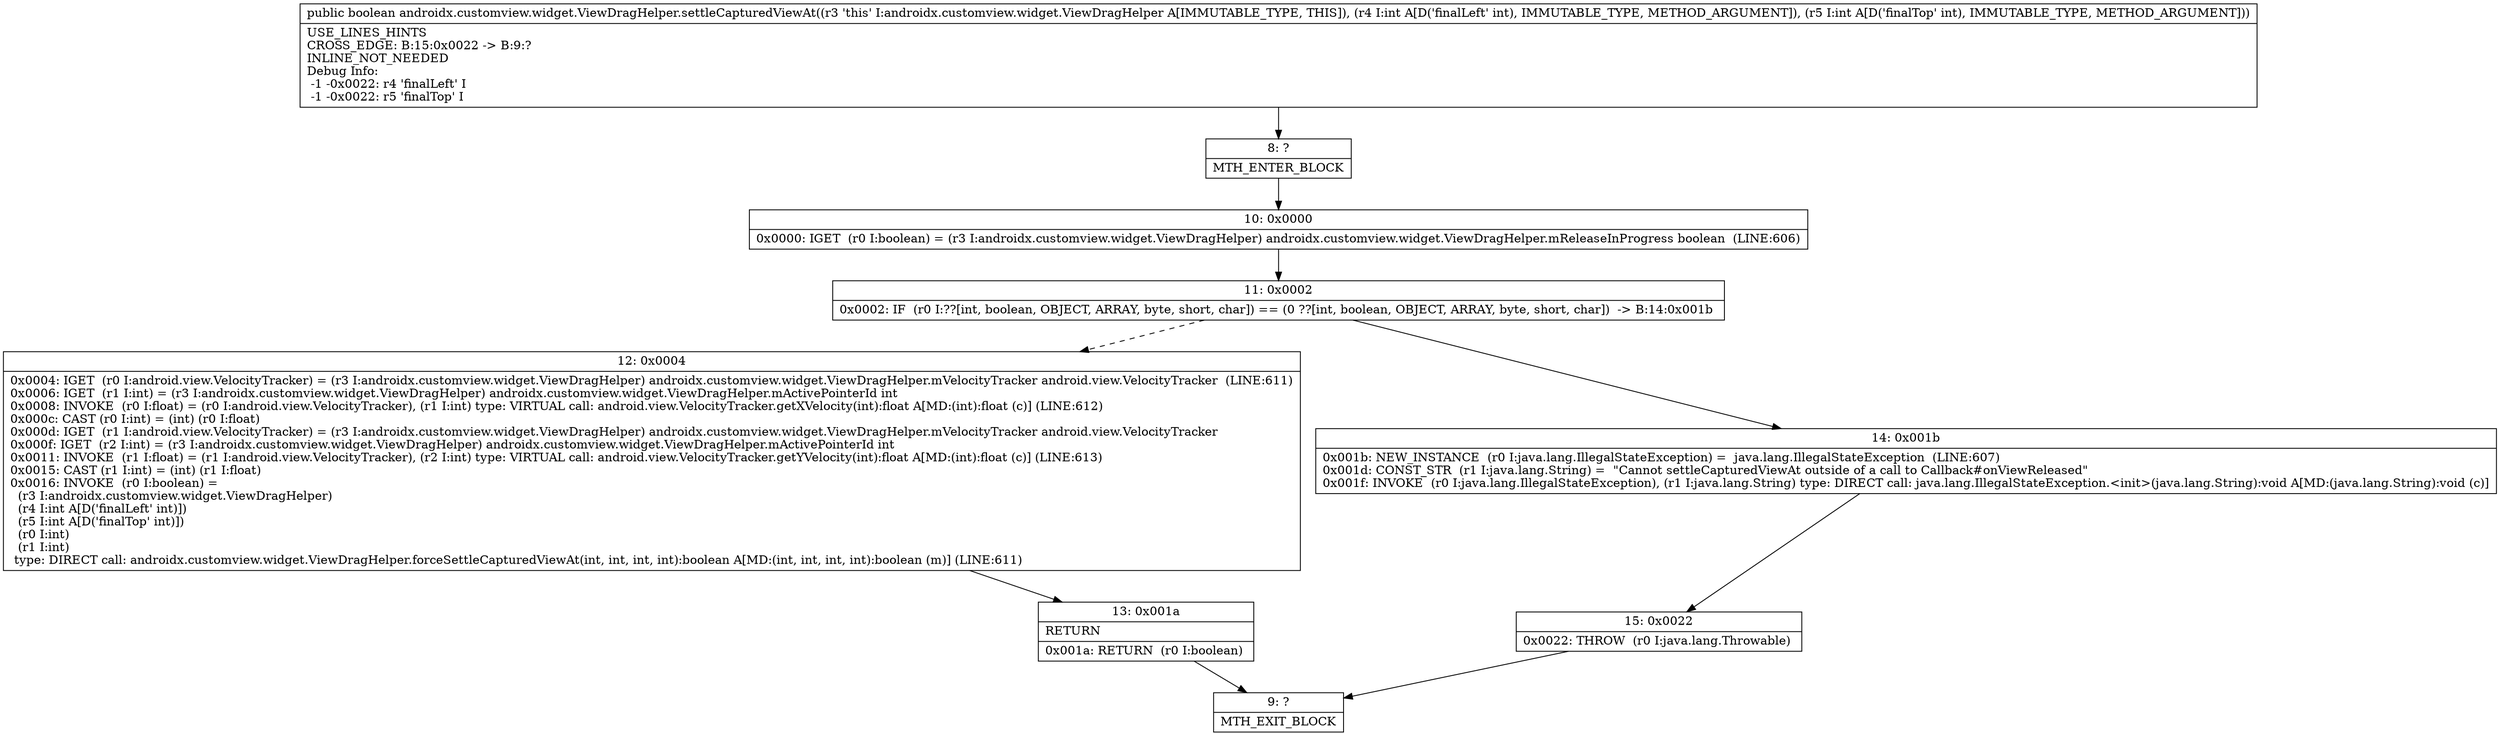 digraph "CFG forandroidx.customview.widget.ViewDragHelper.settleCapturedViewAt(II)Z" {
Node_8 [shape=record,label="{8\:\ ?|MTH_ENTER_BLOCK\l}"];
Node_10 [shape=record,label="{10\:\ 0x0000|0x0000: IGET  (r0 I:boolean) = (r3 I:androidx.customview.widget.ViewDragHelper) androidx.customview.widget.ViewDragHelper.mReleaseInProgress boolean  (LINE:606)\l}"];
Node_11 [shape=record,label="{11\:\ 0x0002|0x0002: IF  (r0 I:??[int, boolean, OBJECT, ARRAY, byte, short, char]) == (0 ??[int, boolean, OBJECT, ARRAY, byte, short, char])  \-\> B:14:0x001b \l}"];
Node_12 [shape=record,label="{12\:\ 0x0004|0x0004: IGET  (r0 I:android.view.VelocityTracker) = (r3 I:androidx.customview.widget.ViewDragHelper) androidx.customview.widget.ViewDragHelper.mVelocityTracker android.view.VelocityTracker  (LINE:611)\l0x0006: IGET  (r1 I:int) = (r3 I:androidx.customview.widget.ViewDragHelper) androidx.customview.widget.ViewDragHelper.mActivePointerId int \l0x0008: INVOKE  (r0 I:float) = (r0 I:android.view.VelocityTracker), (r1 I:int) type: VIRTUAL call: android.view.VelocityTracker.getXVelocity(int):float A[MD:(int):float (c)] (LINE:612)\l0x000c: CAST (r0 I:int) = (int) (r0 I:float) \l0x000d: IGET  (r1 I:android.view.VelocityTracker) = (r3 I:androidx.customview.widget.ViewDragHelper) androidx.customview.widget.ViewDragHelper.mVelocityTracker android.view.VelocityTracker \l0x000f: IGET  (r2 I:int) = (r3 I:androidx.customview.widget.ViewDragHelper) androidx.customview.widget.ViewDragHelper.mActivePointerId int \l0x0011: INVOKE  (r1 I:float) = (r1 I:android.view.VelocityTracker), (r2 I:int) type: VIRTUAL call: android.view.VelocityTracker.getYVelocity(int):float A[MD:(int):float (c)] (LINE:613)\l0x0015: CAST (r1 I:int) = (int) (r1 I:float) \l0x0016: INVOKE  (r0 I:boolean) = \l  (r3 I:androidx.customview.widget.ViewDragHelper)\l  (r4 I:int A[D('finalLeft' int)])\l  (r5 I:int A[D('finalTop' int)])\l  (r0 I:int)\l  (r1 I:int)\l type: DIRECT call: androidx.customview.widget.ViewDragHelper.forceSettleCapturedViewAt(int, int, int, int):boolean A[MD:(int, int, int, int):boolean (m)] (LINE:611)\l}"];
Node_13 [shape=record,label="{13\:\ 0x001a|RETURN\l|0x001a: RETURN  (r0 I:boolean) \l}"];
Node_9 [shape=record,label="{9\:\ ?|MTH_EXIT_BLOCK\l}"];
Node_14 [shape=record,label="{14\:\ 0x001b|0x001b: NEW_INSTANCE  (r0 I:java.lang.IllegalStateException) =  java.lang.IllegalStateException  (LINE:607)\l0x001d: CONST_STR  (r1 I:java.lang.String) =  \"Cannot settleCapturedViewAt outside of a call to Callback#onViewReleased\" \l0x001f: INVOKE  (r0 I:java.lang.IllegalStateException), (r1 I:java.lang.String) type: DIRECT call: java.lang.IllegalStateException.\<init\>(java.lang.String):void A[MD:(java.lang.String):void (c)]\l}"];
Node_15 [shape=record,label="{15\:\ 0x0022|0x0022: THROW  (r0 I:java.lang.Throwable) \l}"];
MethodNode[shape=record,label="{public boolean androidx.customview.widget.ViewDragHelper.settleCapturedViewAt((r3 'this' I:androidx.customview.widget.ViewDragHelper A[IMMUTABLE_TYPE, THIS]), (r4 I:int A[D('finalLeft' int), IMMUTABLE_TYPE, METHOD_ARGUMENT]), (r5 I:int A[D('finalTop' int), IMMUTABLE_TYPE, METHOD_ARGUMENT]))  | USE_LINES_HINTS\lCROSS_EDGE: B:15:0x0022 \-\> B:9:?\lINLINE_NOT_NEEDED\lDebug Info:\l  \-1 \-0x0022: r4 'finalLeft' I\l  \-1 \-0x0022: r5 'finalTop' I\l}"];
MethodNode -> Node_8;Node_8 -> Node_10;
Node_10 -> Node_11;
Node_11 -> Node_12[style=dashed];
Node_11 -> Node_14;
Node_12 -> Node_13;
Node_13 -> Node_9;
Node_14 -> Node_15;
Node_15 -> Node_9;
}

